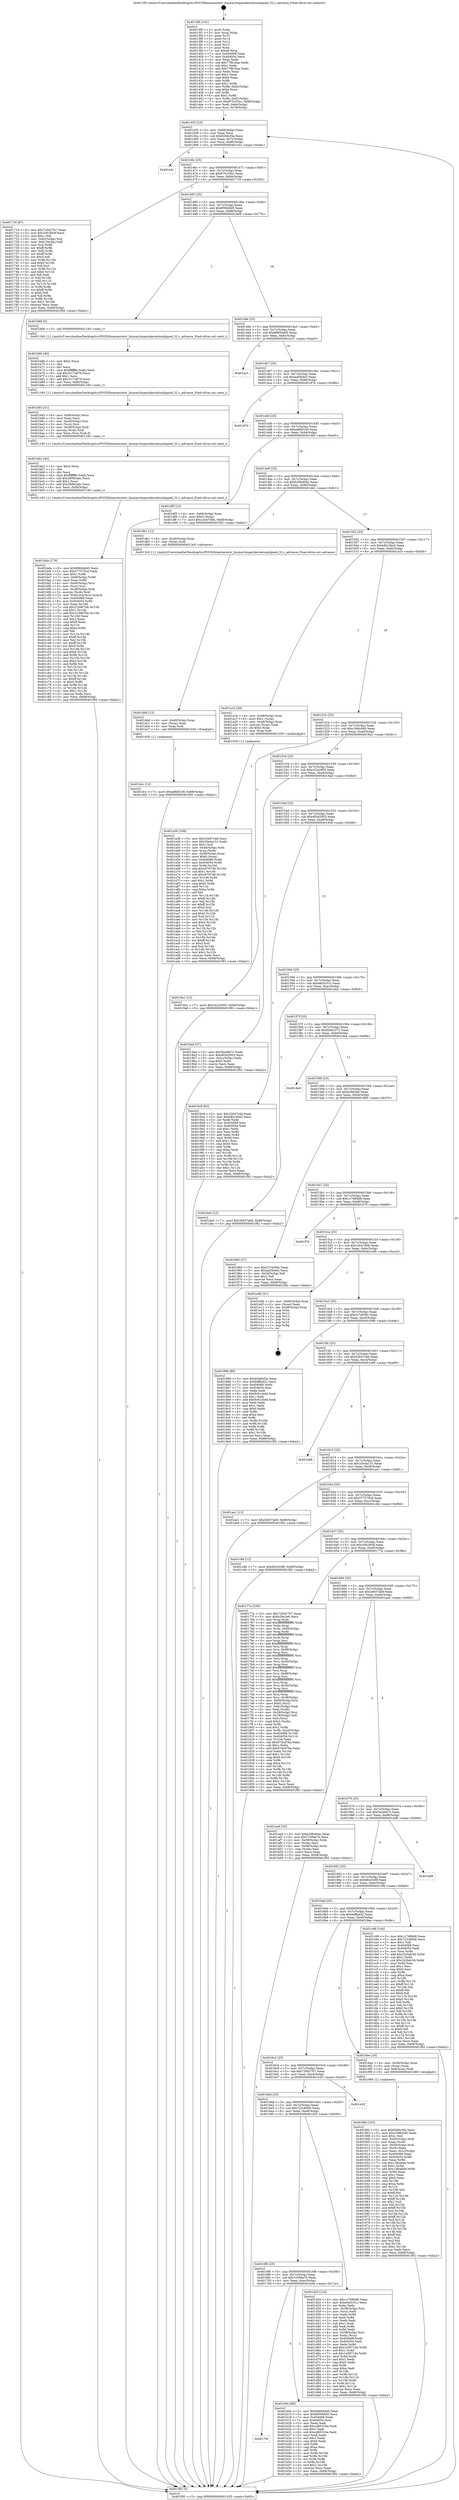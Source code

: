 digraph "0x4013f0" {
  label = "0x4013f0 (/mnt/c/Users/mathe/Desktop/tcc/POCII/binaries/extr_linuxarchsparckernelunaligned_32.c_advance_Final-ollvm.out::main(0))"
  labelloc = "t"
  node[shape=record]

  Entry [label="",width=0.3,height=0.3,shape=circle,fillcolor=black,style=filled]
  "0x401455" [label="{
     0x401455 [23]\l
     | [instrs]\l
     &nbsp;&nbsp;0x401455 \<+3\>: mov -0x68(%rbp),%eax\l
     &nbsp;&nbsp;0x401458 \<+2\>: mov %eax,%ecx\l
     &nbsp;&nbsp;0x40145a \<+6\>: sub $0x8266cf3e,%ecx\l
     &nbsp;&nbsp;0x401460 \<+3\>: mov %eax,-0x7c(%rbp)\l
     &nbsp;&nbsp;0x401463 \<+3\>: mov %ecx,-0x80(%rbp)\l
     &nbsp;&nbsp;0x401466 \<+6\>: je 0000000000401e5c \<main+0xa6c\>\l
  }"]
  "0x401e5c" [label="{
     0x401e5c\l
  }", style=dashed]
  "0x40146c" [label="{
     0x40146c [25]\l
     | [instrs]\l
     &nbsp;&nbsp;0x40146c \<+5\>: jmp 0000000000401471 \<main+0x81\>\l
     &nbsp;&nbsp;0x401471 \<+3\>: mov -0x7c(%rbp),%eax\l
     &nbsp;&nbsp;0x401474 \<+5\>: sub $0x875c35ec,%eax\l
     &nbsp;&nbsp;0x401479 \<+6\>: mov %eax,-0x84(%rbp)\l
     &nbsp;&nbsp;0x40147f \<+6\>: je 0000000000401719 \<main+0x329\>\l
  }"]
  Exit [label="",width=0.3,height=0.3,shape=circle,fillcolor=black,style=filled,peripheries=2]
  "0x401719" [label="{
     0x401719 [97]\l
     | [instrs]\l
     &nbsp;&nbsp;0x401719 \<+5\>: mov $0x720027b7,%eax\l
     &nbsp;&nbsp;0x40171e \<+5\>: mov $0x3c81804f,%ecx\l
     &nbsp;&nbsp;0x401723 \<+2\>: mov $0x1,%dl\l
     &nbsp;&nbsp;0x401725 \<+4\>: mov -0x62(%rbp),%sil\l
     &nbsp;&nbsp;0x401729 \<+4\>: mov -0x61(%rbp),%dil\l
     &nbsp;&nbsp;0x40172d \<+3\>: mov %sil,%r8b\l
     &nbsp;&nbsp;0x401730 \<+4\>: xor $0xff,%r8b\l
     &nbsp;&nbsp;0x401734 \<+3\>: mov %dil,%r9b\l
     &nbsp;&nbsp;0x401737 \<+4\>: xor $0xff,%r9b\l
     &nbsp;&nbsp;0x40173b \<+3\>: xor $0x0,%dl\l
     &nbsp;&nbsp;0x40173e \<+3\>: mov %r8b,%r10b\l
     &nbsp;&nbsp;0x401741 \<+4\>: and $0x0,%r10b\l
     &nbsp;&nbsp;0x401745 \<+3\>: and %dl,%sil\l
     &nbsp;&nbsp;0x401748 \<+3\>: mov %r9b,%r11b\l
     &nbsp;&nbsp;0x40174b \<+4\>: and $0x0,%r11b\l
     &nbsp;&nbsp;0x40174f \<+3\>: and %dl,%dil\l
     &nbsp;&nbsp;0x401752 \<+3\>: or %sil,%r10b\l
     &nbsp;&nbsp;0x401755 \<+3\>: or %dil,%r11b\l
     &nbsp;&nbsp;0x401758 \<+3\>: xor %r11b,%r10b\l
     &nbsp;&nbsp;0x40175b \<+3\>: or %r9b,%r8b\l
     &nbsp;&nbsp;0x40175e \<+4\>: xor $0xff,%r8b\l
     &nbsp;&nbsp;0x401762 \<+3\>: or $0x0,%dl\l
     &nbsp;&nbsp;0x401765 \<+3\>: and %dl,%r8b\l
     &nbsp;&nbsp;0x401768 \<+3\>: or %r8b,%r10b\l
     &nbsp;&nbsp;0x40176b \<+4\>: test $0x1,%r10b\l
     &nbsp;&nbsp;0x40176f \<+3\>: cmovne %ecx,%eax\l
     &nbsp;&nbsp;0x401772 \<+3\>: mov %eax,-0x68(%rbp)\l
     &nbsp;&nbsp;0x401775 \<+5\>: jmp 0000000000401f92 \<main+0xba2\>\l
  }"]
  "0x401485" [label="{
     0x401485 [25]\l
     | [instrs]\l
     &nbsp;&nbsp;0x401485 \<+5\>: jmp 000000000040148a \<main+0x9a\>\l
     &nbsp;&nbsp;0x40148a \<+3\>: mov -0x7c(%rbp),%eax\l
     &nbsp;&nbsp;0x40148d \<+5\>: sub $0x8f5846d5,%eax\l
     &nbsp;&nbsp;0x401492 \<+6\>: mov %eax,-0x88(%rbp)\l
     &nbsp;&nbsp;0x401498 \<+6\>: je 0000000000401b66 \<main+0x776\>\l
  }"]
  "0x401f92" [label="{
     0x401f92 [5]\l
     | [instrs]\l
     &nbsp;&nbsp;0x401f92 \<+5\>: jmp 0000000000401455 \<main+0x65\>\l
  }"]
  "0x4013f0" [label="{
     0x4013f0 [101]\l
     | [instrs]\l
     &nbsp;&nbsp;0x4013f0 \<+1\>: push %rbp\l
     &nbsp;&nbsp;0x4013f1 \<+3\>: mov %rsp,%rbp\l
     &nbsp;&nbsp;0x4013f4 \<+2\>: push %r15\l
     &nbsp;&nbsp;0x4013f6 \<+2\>: push %r14\l
     &nbsp;&nbsp;0x4013f8 \<+2\>: push %r13\l
     &nbsp;&nbsp;0x4013fa \<+2\>: push %r12\l
     &nbsp;&nbsp;0x4013fc \<+1\>: push %rbx\l
     &nbsp;&nbsp;0x4013fd \<+7\>: sub $0xe8,%rsp\l
     &nbsp;&nbsp;0x401404 \<+7\>: mov 0x404068,%eax\l
     &nbsp;&nbsp;0x40140b \<+7\>: mov 0x404054,%ecx\l
     &nbsp;&nbsp;0x401412 \<+2\>: mov %eax,%edx\l
     &nbsp;&nbsp;0x401414 \<+6\>: sub $0x77f81bea,%edx\l
     &nbsp;&nbsp;0x40141a \<+3\>: sub $0x1,%edx\l
     &nbsp;&nbsp;0x40141d \<+6\>: add $0x77f81bea,%edx\l
     &nbsp;&nbsp;0x401423 \<+3\>: imul %edx,%eax\l
     &nbsp;&nbsp;0x401426 \<+3\>: and $0x1,%eax\l
     &nbsp;&nbsp;0x401429 \<+3\>: cmp $0x0,%eax\l
     &nbsp;&nbsp;0x40142c \<+4\>: sete %r8b\l
     &nbsp;&nbsp;0x401430 \<+4\>: and $0x1,%r8b\l
     &nbsp;&nbsp;0x401434 \<+4\>: mov %r8b,-0x62(%rbp)\l
     &nbsp;&nbsp;0x401438 \<+3\>: cmp $0xa,%ecx\l
     &nbsp;&nbsp;0x40143b \<+4\>: setl %r8b\l
     &nbsp;&nbsp;0x40143f \<+4\>: and $0x1,%r8b\l
     &nbsp;&nbsp;0x401443 \<+4\>: mov %r8b,-0x61(%rbp)\l
     &nbsp;&nbsp;0x401447 \<+7\>: movl $0x875c35ec,-0x68(%rbp)\l
     &nbsp;&nbsp;0x40144e \<+3\>: mov %edi,-0x6c(%rbp)\l
     &nbsp;&nbsp;0x401451 \<+4\>: mov %rsi,-0x78(%rbp)\l
  }"]
  "0x401dcc" [label="{
     0x401dcc [12]\l
     | [instrs]\l
     &nbsp;&nbsp;0x401dcc \<+7\>: movl $0xad8df1d0,-0x68(%rbp)\l
     &nbsp;&nbsp;0x401dd3 \<+5\>: jmp 0000000000401f92 \<main+0xba2\>\l
  }"]
  "0x401b66" [label="{
     0x401b66 [5]\l
     | [instrs]\l
     &nbsp;&nbsp;0x401b66 \<+5\>: call 0000000000401160 \<next_i\>\l
     | [calls]\l
     &nbsp;&nbsp;0x401160 \{1\} (/mnt/c/Users/mathe/Desktop/tcc/POCII/binaries/extr_linuxarchsparckernelunaligned_32.c_advance_Final-ollvm.out::next_i)\l
  }"]
  "0x40149e" [label="{
     0x40149e [25]\l
     | [instrs]\l
     &nbsp;&nbsp;0x40149e \<+5\>: jmp 00000000004014a3 \<main+0xb3\>\l
     &nbsp;&nbsp;0x4014a3 \<+3\>: mov -0x7c(%rbp),%eax\l
     &nbsp;&nbsp;0x4014a6 \<+5\>: sub $0x99694dd5,%eax\l
     &nbsp;&nbsp;0x4014ab \<+6\>: mov %eax,-0x8c(%rbp)\l
     &nbsp;&nbsp;0x4014b1 \<+6\>: je 0000000000401ec3 \<main+0xad3\>\l
  }"]
  "0x401dbd" [label="{
     0x401dbd [15]\l
     | [instrs]\l
     &nbsp;&nbsp;0x401dbd \<+4\>: mov -0x40(%rbp),%rax\l
     &nbsp;&nbsp;0x401dc1 \<+3\>: mov (%rax),%rax\l
     &nbsp;&nbsp;0x401dc4 \<+3\>: mov %rax,%rdi\l
     &nbsp;&nbsp;0x401dc7 \<+5\>: call 0000000000401030 \<free@plt\>\l
     | [calls]\l
     &nbsp;&nbsp;0x401030 \{1\} (unknown)\l
  }"]
  "0x401ec3" [label="{
     0x401ec3\l
  }", style=dashed]
  "0x4014b7" [label="{
     0x4014b7 [25]\l
     | [instrs]\l
     &nbsp;&nbsp;0x4014b7 \<+5\>: jmp 00000000004014bc \<main+0xcc\>\l
     &nbsp;&nbsp;0x4014bc \<+3\>: mov -0x7c(%rbp),%eax\l
     &nbsp;&nbsp;0x4014bf \<+5\>: sub $0xaaf3b4e5,%eax\l
     &nbsp;&nbsp;0x4014c4 \<+6\>: mov %eax,-0x90(%rbp)\l
     &nbsp;&nbsp;0x4014ca \<+6\>: je 000000000040187b \<main+0x48b\>\l
  }"]
  "0x401bda" [label="{
     0x401bda [179]\l
     | [instrs]\l
     &nbsp;&nbsp;0x401bda \<+5\>: mov $0x99694dd5,%ecx\l
     &nbsp;&nbsp;0x401bdf \<+5\>: mov $0x377570cd,%edx\l
     &nbsp;&nbsp;0x401be4 \<+3\>: mov $0x1,%r8b\l
     &nbsp;&nbsp;0x401be7 \<+7\>: mov -0xf4(%rbp),%r9d\l
     &nbsp;&nbsp;0x401bee \<+4\>: imul %eax,%r9d\l
     &nbsp;&nbsp;0x401bf2 \<+4\>: mov -0x40(%rbp),%rsi\l
     &nbsp;&nbsp;0x401bf6 \<+3\>: mov (%rsi),%rsi\l
     &nbsp;&nbsp;0x401bf9 \<+4\>: mov -0x38(%rbp),%rdi\l
     &nbsp;&nbsp;0x401bfd \<+3\>: movslq (%rdi),%rdi\l
     &nbsp;&nbsp;0x401c00 \<+5\>: mov %r9d,0x4(%rsi,%rdi,8)\l
     &nbsp;&nbsp;0x401c05 \<+7\>: mov 0x404068,%eax\l
     &nbsp;&nbsp;0x401c0c \<+8\>: mov 0x404054,%r9d\l
     &nbsp;&nbsp;0x401c14 \<+3\>: mov %eax,%r10d\l
     &nbsp;&nbsp;0x401c17 \<+7\>: sub $0x210667bb,%r10d\l
     &nbsp;&nbsp;0x401c1e \<+4\>: sub $0x1,%r10d\l
     &nbsp;&nbsp;0x401c22 \<+7\>: add $0x210667bb,%r10d\l
     &nbsp;&nbsp;0x401c29 \<+4\>: imul %r10d,%eax\l
     &nbsp;&nbsp;0x401c2d \<+3\>: and $0x1,%eax\l
     &nbsp;&nbsp;0x401c30 \<+3\>: cmp $0x0,%eax\l
     &nbsp;&nbsp;0x401c33 \<+4\>: sete %r11b\l
     &nbsp;&nbsp;0x401c37 \<+4\>: cmp $0xa,%r9d\l
     &nbsp;&nbsp;0x401c3b \<+3\>: setl %bl\l
     &nbsp;&nbsp;0x401c3e \<+3\>: mov %r11b,%r14b\l
     &nbsp;&nbsp;0x401c41 \<+4\>: xor $0xff,%r14b\l
     &nbsp;&nbsp;0x401c45 \<+3\>: mov %bl,%r15b\l
     &nbsp;&nbsp;0x401c48 \<+4\>: xor $0xff,%r15b\l
     &nbsp;&nbsp;0x401c4c \<+4\>: xor $0x0,%r8b\l
     &nbsp;&nbsp;0x401c50 \<+3\>: mov %r14b,%r12b\l
     &nbsp;&nbsp;0x401c53 \<+4\>: and $0x0,%r12b\l
     &nbsp;&nbsp;0x401c57 \<+3\>: and %r8b,%r11b\l
     &nbsp;&nbsp;0x401c5a \<+3\>: mov %r15b,%r13b\l
     &nbsp;&nbsp;0x401c5d \<+4\>: and $0x0,%r13b\l
     &nbsp;&nbsp;0x401c61 \<+3\>: and %r8b,%bl\l
     &nbsp;&nbsp;0x401c64 \<+3\>: or %r11b,%r12b\l
     &nbsp;&nbsp;0x401c67 \<+3\>: or %bl,%r13b\l
     &nbsp;&nbsp;0x401c6a \<+3\>: xor %r13b,%r12b\l
     &nbsp;&nbsp;0x401c6d \<+3\>: or %r15b,%r14b\l
     &nbsp;&nbsp;0x401c70 \<+4\>: xor $0xff,%r14b\l
     &nbsp;&nbsp;0x401c74 \<+4\>: or $0x0,%r8b\l
     &nbsp;&nbsp;0x401c78 \<+3\>: and %r8b,%r14b\l
     &nbsp;&nbsp;0x401c7b \<+3\>: or %r14b,%r12b\l
     &nbsp;&nbsp;0x401c7e \<+4\>: test $0x1,%r12b\l
     &nbsp;&nbsp;0x401c82 \<+3\>: cmovne %edx,%ecx\l
     &nbsp;&nbsp;0x401c85 \<+3\>: mov %ecx,-0x68(%rbp)\l
     &nbsp;&nbsp;0x401c88 \<+5\>: jmp 0000000000401f92 \<main+0xba2\>\l
  }"]
  "0x40187b" [label="{
     0x40187b\l
  }", style=dashed]
  "0x4014d0" [label="{
     0x4014d0 [25]\l
     | [instrs]\l
     &nbsp;&nbsp;0x4014d0 \<+5\>: jmp 00000000004014d5 \<main+0xe5\>\l
     &nbsp;&nbsp;0x4014d5 \<+3\>: mov -0x7c(%rbp),%eax\l
     &nbsp;&nbsp;0x4014d8 \<+5\>: sub $0xad8df1d0,%eax\l
     &nbsp;&nbsp;0x4014dd \<+6\>: mov %eax,-0x94(%rbp)\l
     &nbsp;&nbsp;0x4014e3 \<+6\>: je 0000000000401df5 \<main+0xa05\>\l
  }"]
  "0x401bb2" [label="{
     0x401bb2 [40]\l
     | [instrs]\l
     &nbsp;&nbsp;0x401bb2 \<+5\>: mov $0x2,%ecx\l
     &nbsp;&nbsp;0x401bb7 \<+1\>: cltd\l
     &nbsp;&nbsp;0x401bb8 \<+2\>: idiv %ecx\l
     &nbsp;&nbsp;0x401bba \<+6\>: imul $0xfffffffe,%edx,%ecx\l
     &nbsp;&nbsp;0x401bc0 \<+6\>: sub $0x28992abc,%ecx\l
     &nbsp;&nbsp;0x401bc6 \<+3\>: add $0x1,%ecx\l
     &nbsp;&nbsp;0x401bc9 \<+6\>: add $0x28992abc,%ecx\l
     &nbsp;&nbsp;0x401bcf \<+6\>: mov %ecx,-0xf4(%rbp)\l
     &nbsp;&nbsp;0x401bd5 \<+5\>: call 0000000000401160 \<next_i\>\l
     | [calls]\l
     &nbsp;&nbsp;0x401160 \{1\} (/mnt/c/Users/mathe/Desktop/tcc/POCII/binaries/extr_linuxarchsparckernelunaligned_32.c_advance_Final-ollvm.out::next_i)\l
  }"]
  "0x401df5" [label="{
     0x401df5 [22]\l
     | [instrs]\l
     &nbsp;&nbsp;0x401df5 \<+4\>: mov -0x60(%rbp),%rax\l
     &nbsp;&nbsp;0x401df9 \<+6\>: movl $0x0,(%rax)\l
     &nbsp;&nbsp;0x401dff \<+7\>: movl $0x1dcb7d0b,-0x68(%rbp)\l
     &nbsp;&nbsp;0x401e06 \<+5\>: jmp 0000000000401f92 \<main+0xba2\>\l
  }"]
  "0x4014e9" [label="{
     0x4014e9 [25]\l
     | [instrs]\l
     &nbsp;&nbsp;0x4014e9 \<+5\>: jmp 00000000004014ee \<main+0xfe\>\l
     &nbsp;&nbsp;0x4014ee \<+3\>: mov -0x7c(%rbp),%eax\l
     &nbsp;&nbsp;0x4014f1 \<+5\>: sub $0xb29b464e,%eax\l
     &nbsp;&nbsp;0x4014f6 \<+6\>: mov %eax,-0x98(%rbp)\l
     &nbsp;&nbsp;0x4014fc \<+6\>: je 0000000000401db1 \<main+0x9c1\>\l
  }"]
  "0x401b93" [label="{
     0x401b93 [31]\l
     | [instrs]\l
     &nbsp;&nbsp;0x401b93 \<+6\>: mov -0xf0(%rbp),%ecx\l
     &nbsp;&nbsp;0x401b99 \<+3\>: imul %eax,%ecx\l
     &nbsp;&nbsp;0x401b9c \<+4\>: mov -0x40(%rbp),%rsi\l
     &nbsp;&nbsp;0x401ba0 \<+3\>: mov (%rsi),%rsi\l
     &nbsp;&nbsp;0x401ba3 \<+4\>: mov -0x38(%rbp),%rdi\l
     &nbsp;&nbsp;0x401ba7 \<+3\>: movslq (%rdi),%rdi\l
     &nbsp;&nbsp;0x401baa \<+3\>: mov %ecx,(%rsi,%rdi,8)\l
     &nbsp;&nbsp;0x401bad \<+5\>: call 0000000000401160 \<next_i\>\l
     | [calls]\l
     &nbsp;&nbsp;0x401160 \{1\} (/mnt/c/Users/mathe/Desktop/tcc/POCII/binaries/extr_linuxarchsparckernelunaligned_32.c_advance_Final-ollvm.out::next_i)\l
  }"]
  "0x401db1" [label="{
     0x401db1 [12]\l
     | [instrs]\l
     &nbsp;&nbsp;0x401db1 \<+4\>: mov -0x40(%rbp),%rax\l
     &nbsp;&nbsp;0x401db5 \<+3\>: mov (%rax),%rdi\l
     &nbsp;&nbsp;0x401db8 \<+5\>: call 00000000004013c0 \<advance\>\l
     | [calls]\l
     &nbsp;&nbsp;0x4013c0 \{1\} (/mnt/c/Users/mathe/Desktop/tcc/POCII/binaries/extr_linuxarchsparckernelunaligned_32.c_advance_Final-ollvm.out::advance)\l
  }"]
  "0x401502" [label="{
     0x401502 [25]\l
     | [instrs]\l
     &nbsp;&nbsp;0x401502 \<+5\>: jmp 0000000000401507 \<main+0x117\>\l
     &nbsp;&nbsp;0x401507 \<+3\>: mov -0x7c(%rbp),%eax\l
     &nbsp;&nbsp;0x40150a \<+5\>: sub $0xb82c3ba5,%eax\l
     &nbsp;&nbsp;0x40150f \<+6\>: mov %eax,-0x9c(%rbp)\l
     &nbsp;&nbsp;0x401515 \<+6\>: je 0000000000401a1b \<main+0x62b\>\l
  }"]
  "0x401b6b" [label="{
     0x401b6b [40]\l
     | [instrs]\l
     &nbsp;&nbsp;0x401b6b \<+5\>: mov $0x2,%ecx\l
     &nbsp;&nbsp;0x401b70 \<+1\>: cltd\l
     &nbsp;&nbsp;0x401b71 \<+2\>: idiv %ecx\l
     &nbsp;&nbsp;0x401b73 \<+6\>: imul $0xfffffffe,%edx,%ecx\l
     &nbsp;&nbsp;0x401b79 \<+6\>: sub $0x3c17e676,%ecx\l
     &nbsp;&nbsp;0x401b7f \<+3\>: add $0x1,%ecx\l
     &nbsp;&nbsp;0x401b82 \<+6\>: add $0x3c17e676,%ecx\l
     &nbsp;&nbsp;0x401b88 \<+6\>: mov %ecx,-0xf0(%rbp)\l
     &nbsp;&nbsp;0x401b8e \<+5\>: call 0000000000401160 \<next_i\>\l
     | [calls]\l
     &nbsp;&nbsp;0x401160 \{1\} (/mnt/c/Users/mathe/Desktop/tcc/POCII/binaries/extr_linuxarchsparckernelunaligned_32.c_advance_Final-ollvm.out::next_i)\l
  }"]
  "0x401a1b" [label="{
     0x401a1b [29]\l
     | [instrs]\l
     &nbsp;&nbsp;0x401a1b \<+4\>: mov -0x48(%rbp),%rax\l
     &nbsp;&nbsp;0x401a1f \<+6\>: movl $0x1,(%rax)\l
     &nbsp;&nbsp;0x401a25 \<+4\>: mov -0x48(%rbp),%rax\l
     &nbsp;&nbsp;0x401a29 \<+3\>: movslq (%rax),%rax\l
     &nbsp;&nbsp;0x401a2c \<+4\>: shl $0x3,%rax\l
     &nbsp;&nbsp;0x401a30 \<+3\>: mov %rax,%rdi\l
     &nbsp;&nbsp;0x401a33 \<+5\>: call 0000000000401050 \<malloc@plt\>\l
     | [calls]\l
     &nbsp;&nbsp;0x401050 \{1\} (unknown)\l
  }"]
  "0x40151b" [label="{
     0x40151b [25]\l
     | [instrs]\l
     &nbsp;&nbsp;0x40151b \<+5\>: jmp 0000000000401520 \<main+0x130\>\l
     &nbsp;&nbsp;0x401520 \<+3\>: mov -0x7c(%rbp),%eax\l
     &nbsp;&nbsp;0x401523 \<+5\>: sub $0xc368c0d0,%eax\l
     &nbsp;&nbsp;0x401528 \<+6\>: mov %eax,-0xa0(%rbp)\l
     &nbsp;&nbsp;0x40152e \<+6\>: je 00000000004019a1 \<main+0x5b1\>\l
  }"]
  "0x40170f" [label="{
     0x40170f\l
  }", style=dashed]
  "0x4019a1" [label="{
     0x4019a1 [12]\l
     | [instrs]\l
     &nbsp;&nbsp;0x4019a1 \<+7\>: movl $0xc5242955,-0x68(%rbp)\l
     &nbsp;&nbsp;0x4019a8 \<+5\>: jmp 0000000000401f92 \<main+0xba2\>\l
  }"]
  "0x401534" [label="{
     0x401534 [25]\l
     | [instrs]\l
     &nbsp;&nbsp;0x401534 \<+5\>: jmp 0000000000401539 \<main+0x149\>\l
     &nbsp;&nbsp;0x401539 \<+3\>: mov -0x7c(%rbp),%eax\l
     &nbsp;&nbsp;0x40153c \<+5\>: sub $0xc5242955,%eax\l
     &nbsp;&nbsp;0x401541 \<+6\>: mov %eax,-0xa4(%rbp)\l
     &nbsp;&nbsp;0x401547 \<+6\>: je 00000000004019ad \<main+0x5bd\>\l
  }"]
  "0x401b0e" [label="{
     0x401b0e [88]\l
     | [instrs]\l
     &nbsp;&nbsp;0x401b0e \<+5\>: mov $0x99694dd5,%eax\l
     &nbsp;&nbsp;0x401b13 \<+5\>: mov $0x8f5846d5,%ecx\l
     &nbsp;&nbsp;0x401b18 \<+7\>: mov 0x404068,%edx\l
     &nbsp;&nbsp;0x401b1f \<+7\>: mov 0x404054,%esi\l
     &nbsp;&nbsp;0x401b26 \<+2\>: mov %edx,%edi\l
     &nbsp;&nbsp;0x401b28 \<+6\>: add $0xcd85316a,%edi\l
     &nbsp;&nbsp;0x401b2e \<+3\>: sub $0x1,%edi\l
     &nbsp;&nbsp;0x401b31 \<+6\>: sub $0xcd85316a,%edi\l
     &nbsp;&nbsp;0x401b37 \<+3\>: imul %edi,%edx\l
     &nbsp;&nbsp;0x401b3a \<+3\>: and $0x1,%edx\l
     &nbsp;&nbsp;0x401b3d \<+3\>: cmp $0x0,%edx\l
     &nbsp;&nbsp;0x401b40 \<+4\>: sete %r8b\l
     &nbsp;&nbsp;0x401b44 \<+3\>: cmp $0xa,%esi\l
     &nbsp;&nbsp;0x401b47 \<+4\>: setl %r9b\l
     &nbsp;&nbsp;0x401b4b \<+3\>: mov %r8b,%r10b\l
     &nbsp;&nbsp;0x401b4e \<+3\>: and %r9b,%r10b\l
     &nbsp;&nbsp;0x401b51 \<+3\>: xor %r9b,%r8b\l
     &nbsp;&nbsp;0x401b54 \<+3\>: or %r8b,%r10b\l
     &nbsp;&nbsp;0x401b57 \<+4\>: test $0x1,%r10b\l
     &nbsp;&nbsp;0x401b5b \<+3\>: cmovne %ecx,%eax\l
     &nbsp;&nbsp;0x401b5e \<+3\>: mov %eax,-0x68(%rbp)\l
     &nbsp;&nbsp;0x401b61 \<+5\>: jmp 0000000000401f92 \<main+0xba2\>\l
  }"]
  "0x4019ad" [label="{
     0x4019ad [27]\l
     | [instrs]\l
     &nbsp;&nbsp;0x4019ad \<+5\>: mov $0x5bcb8e7c,%eax\l
     &nbsp;&nbsp;0x4019b2 \<+5\>: mov $0xd05d2953,%ecx\l
     &nbsp;&nbsp;0x4019b7 \<+3\>: mov -0x2c(%rbp),%edx\l
     &nbsp;&nbsp;0x4019ba \<+3\>: cmp $0x0,%edx\l
     &nbsp;&nbsp;0x4019bd \<+3\>: cmove %ecx,%eax\l
     &nbsp;&nbsp;0x4019c0 \<+3\>: mov %eax,-0x68(%rbp)\l
     &nbsp;&nbsp;0x4019c3 \<+5\>: jmp 0000000000401f92 \<main+0xba2\>\l
  }"]
  "0x40154d" [label="{
     0x40154d [25]\l
     | [instrs]\l
     &nbsp;&nbsp;0x40154d \<+5\>: jmp 0000000000401552 \<main+0x162\>\l
     &nbsp;&nbsp;0x401552 \<+3\>: mov -0x7c(%rbp),%eax\l
     &nbsp;&nbsp;0x401555 \<+5\>: sub $0xd05d2953,%eax\l
     &nbsp;&nbsp;0x40155a \<+6\>: mov %eax,-0xa8(%rbp)\l
     &nbsp;&nbsp;0x401560 \<+6\>: je 00000000004019c8 \<main+0x5d8\>\l
  }"]
  "0x4016f6" [label="{
     0x4016f6 [25]\l
     | [instrs]\l
     &nbsp;&nbsp;0x4016f6 \<+5\>: jmp 00000000004016fb \<main+0x30b\>\l
     &nbsp;&nbsp;0x4016fb \<+3\>: mov -0x7c(%rbp),%eax\l
     &nbsp;&nbsp;0x4016fe \<+5\>: sub $0x7c594e70,%eax\l
     &nbsp;&nbsp;0x401703 \<+6\>: mov %eax,-0xec(%rbp)\l
     &nbsp;&nbsp;0x401709 \<+6\>: je 0000000000401b0e \<main+0x71e\>\l
  }"]
  "0x4019c8" [label="{
     0x4019c8 [83]\l
     | [instrs]\l
     &nbsp;&nbsp;0x4019c8 \<+5\>: mov $0x32647cdd,%eax\l
     &nbsp;&nbsp;0x4019cd \<+5\>: mov $0xb82c3ba5,%ecx\l
     &nbsp;&nbsp;0x4019d2 \<+2\>: xor %edx,%edx\l
     &nbsp;&nbsp;0x4019d4 \<+7\>: mov 0x404068,%esi\l
     &nbsp;&nbsp;0x4019db \<+7\>: mov 0x404054,%edi\l
     &nbsp;&nbsp;0x4019e2 \<+3\>: sub $0x1,%edx\l
     &nbsp;&nbsp;0x4019e5 \<+3\>: mov %esi,%r8d\l
     &nbsp;&nbsp;0x4019e8 \<+3\>: add %edx,%r8d\l
     &nbsp;&nbsp;0x4019eb \<+4\>: imul %r8d,%esi\l
     &nbsp;&nbsp;0x4019ef \<+3\>: and $0x1,%esi\l
     &nbsp;&nbsp;0x4019f2 \<+3\>: cmp $0x0,%esi\l
     &nbsp;&nbsp;0x4019f5 \<+4\>: sete %r9b\l
     &nbsp;&nbsp;0x4019f9 \<+3\>: cmp $0xa,%edi\l
     &nbsp;&nbsp;0x4019fc \<+4\>: setl %r10b\l
     &nbsp;&nbsp;0x401a00 \<+3\>: mov %r9b,%r11b\l
     &nbsp;&nbsp;0x401a03 \<+3\>: and %r10b,%r11b\l
     &nbsp;&nbsp;0x401a06 \<+3\>: xor %r10b,%r9b\l
     &nbsp;&nbsp;0x401a09 \<+3\>: or %r9b,%r11b\l
     &nbsp;&nbsp;0x401a0c \<+4\>: test $0x1,%r11b\l
     &nbsp;&nbsp;0x401a10 \<+3\>: cmovne %ecx,%eax\l
     &nbsp;&nbsp;0x401a13 \<+3\>: mov %eax,-0x68(%rbp)\l
     &nbsp;&nbsp;0x401a16 \<+5\>: jmp 0000000000401f92 \<main+0xba2\>\l
  }"]
  "0x401566" [label="{
     0x401566 [25]\l
     | [instrs]\l
     &nbsp;&nbsp;0x401566 \<+5\>: jmp 000000000040156b \<main+0x17b\>\l
     &nbsp;&nbsp;0x40156b \<+3\>: mov -0x7c(%rbp),%eax\l
     &nbsp;&nbsp;0x40156e \<+5\>: sub $0xe6d3c51c,%eax\l
     &nbsp;&nbsp;0x401573 \<+6\>: mov %eax,-0xac(%rbp)\l
     &nbsp;&nbsp;0x401579 \<+6\>: je 0000000000401da5 \<main+0x9b5\>\l
  }"]
  "0x401d29" [label="{
     0x401d29 [124]\l
     | [instrs]\l
     &nbsp;&nbsp;0x401d29 \<+5\>: mov $0x1c7689d8,%eax\l
     &nbsp;&nbsp;0x401d2e \<+5\>: mov $0xe6d3c51c,%ecx\l
     &nbsp;&nbsp;0x401d33 \<+2\>: xor %edx,%edx\l
     &nbsp;&nbsp;0x401d35 \<+4\>: mov -0x38(%rbp),%rsi\l
     &nbsp;&nbsp;0x401d39 \<+2\>: mov (%rsi),%edi\l
     &nbsp;&nbsp;0x401d3b \<+3\>: mov %edx,%r8d\l
     &nbsp;&nbsp;0x401d3e \<+3\>: sub %edi,%r8d\l
     &nbsp;&nbsp;0x401d41 \<+2\>: mov %edx,%edi\l
     &nbsp;&nbsp;0x401d43 \<+3\>: sub $0x1,%edi\l
     &nbsp;&nbsp;0x401d46 \<+3\>: add %edi,%r8d\l
     &nbsp;&nbsp;0x401d49 \<+3\>: sub %r8d,%edx\l
     &nbsp;&nbsp;0x401d4c \<+4\>: mov -0x38(%rbp),%rsi\l
     &nbsp;&nbsp;0x401d50 \<+2\>: mov %edx,(%rsi)\l
     &nbsp;&nbsp;0x401d52 \<+7\>: mov 0x404068,%edx\l
     &nbsp;&nbsp;0x401d59 \<+7\>: mov 0x404054,%edi\l
     &nbsp;&nbsp;0x401d60 \<+3\>: mov %edx,%r8d\l
     &nbsp;&nbsp;0x401d63 \<+7\>: add $0x1e5871de,%r8d\l
     &nbsp;&nbsp;0x401d6a \<+4\>: sub $0x1,%r8d\l
     &nbsp;&nbsp;0x401d6e \<+7\>: sub $0x1e5871de,%r8d\l
     &nbsp;&nbsp;0x401d75 \<+4\>: imul %r8d,%edx\l
     &nbsp;&nbsp;0x401d79 \<+3\>: and $0x1,%edx\l
     &nbsp;&nbsp;0x401d7c \<+3\>: cmp $0x0,%edx\l
     &nbsp;&nbsp;0x401d7f \<+4\>: sete %r9b\l
     &nbsp;&nbsp;0x401d83 \<+3\>: cmp $0xa,%edi\l
     &nbsp;&nbsp;0x401d86 \<+4\>: setl %r10b\l
     &nbsp;&nbsp;0x401d8a \<+3\>: mov %r9b,%r11b\l
     &nbsp;&nbsp;0x401d8d \<+3\>: and %r10b,%r11b\l
     &nbsp;&nbsp;0x401d90 \<+3\>: xor %r10b,%r9b\l
     &nbsp;&nbsp;0x401d93 \<+3\>: or %r9b,%r11b\l
     &nbsp;&nbsp;0x401d96 \<+4\>: test $0x1,%r11b\l
     &nbsp;&nbsp;0x401d9a \<+3\>: cmovne %ecx,%eax\l
     &nbsp;&nbsp;0x401d9d \<+3\>: mov %eax,-0x68(%rbp)\l
     &nbsp;&nbsp;0x401da0 \<+5\>: jmp 0000000000401f92 \<main+0xba2\>\l
  }"]
  "0x401da5" [label="{
     0x401da5 [12]\l
     | [instrs]\l
     &nbsp;&nbsp;0x401da5 \<+7\>: movl $0x3e937ab9,-0x68(%rbp)\l
     &nbsp;&nbsp;0x401dac \<+5\>: jmp 0000000000401f92 \<main+0xba2\>\l
  }"]
  "0x40157f" [label="{
     0x40157f [25]\l
     | [instrs]\l
     &nbsp;&nbsp;0x40157f \<+5\>: jmp 0000000000401584 \<main+0x194\>\l
     &nbsp;&nbsp;0x401584 \<+3\>: mov -0x7c(%rbp),%eax\l
     &nbsp;&nbsp;0x401587 \<+5\>: sub $0xf2bb2372,%eax\l
     &nbsp;&nbsp;0x40158c \<+6\>: mov %eax,-0xb0(%rbp)\l
     &nbsp;&nbsp;0x401592 \<+6\>: je 0000000000401de4 \<main+0x9f4\>\l
  }"]
  "0x4016dd" [label="{
     0x4016dd [25]\l
     | [instrs]\l
     &nbsp;&nbsp;0x4016dd \<+5\>: jmp 00000000004016e2 \<main+0x2f2\>\l
     &nbsp;&nbsp;0x4016e2 \<+3\>: mov -0x7c(%rbp),%eax\l
     &nbsp;&nbsp;0x4016e5 \<+5\>: sub $0x722c800b,%eax\l
     &nbsp;&nbsp;0x4016ea \<+6\>: mov %eax,-0xe8(%rbp)\l
     &nbsp;&nbsp;0x4016f0 \<+6\>: je 0000000000401d29 \<main+0x939\>\l
  }"]
  "0x401de4" [label="{
     0x401de4\l
  }", style=dashed]
  "0x401598" [label="{
     0x401598 [25]\l
     | [instrs]\l
     &nbsp;&nbsp;0x401598 \<+5\>: jmp 000000000040159d \<main+0x1ad\>\l
     &nbsp;&nbsp;0x40159d \<+3\>: mov -0x7c(%rbp),%eax\l
     &nbsp;&nbsp;0x4015a0 \<+5\>: sub $0xb28e2e6,%eax\l
     &nbsp;&nbsp;0x4015a5 \<+6\>: mov %eax,-0xb4(%rbp)\l
     &nbsp;&nbsp;0x4015ab \<+6\>: je 0000000000401860 \<main+0x470\>\l
  }"]
  "0x401e20" [label="{
     0x401e20\l
  }", style=dashed]
  "0x401860" [label="{
     0x401860 [27]\l
     | [instrs]\l
     &nbsp;&nbsp;0x401860 \<+5\>: mov $0x2c7e058c,%eax\l
     &nbsp;&nbsp;0x401865 \<+5\>: mov $0xaaf3b4e5,%ecx\l
     &nbsp;&nbsp;0x40186a \<+3\>: mov -0x2d(%rbp),%dl\l
     &nbsp;&nbsp;0x40186d \<+3\>: test $0x1,%dl\l
     &nbsp;&nbsp;0x401870 \<+3\>: cmovne %ecx,%eax\l
     &nbsp;&nbsp;0x401873 \<+3\>: mov %eax,-0x68(%rbp)\l
     &nbsp;&nbsp;0x401876 \<+5\>: jmp 0000000000401f92 \<main+0xba2\>\l
  }"]
  "0x4015b1" [label="{
     0x4015b1 [25]\l
     | [instrs]\l
     &nbsp;&nbsp;0x4015b1 \<+5\>: jmp 00000000004015b6 \<main+0x1c6\>\l
     &nbsp;&nbsp;0x4015b6 \<+3\>: mov -0x7c(%rbp),%eax\l
     &nbsp;&nbsp;0x4015b9 \<+5\>: sub $0x1c7689d8,%eax\l
     &nbsp;&nbsp;0x4015be \<+6\>: mov %eax,-0xb8(%rbp)\l
     &nbsp;&nbsp;0x4015c4 \<+6\>: je 0000000000401f70 \<main+0xb80\>\l
  }"]
  "0x401a38" [label="{
     0x401a38 [169]\l
     | [instrs]\l
     &nbsp;&nbsp;0x401a38 \<+5\>: mov $0x32647cdd,%ecx\l
     &nbsp;&nbsp;0x401a3d \<+5\>: mov $0x33e4a131,%edx\l
     &nbsp;&nbsp;0x401a42 \<+3\>: mov $0x1,%sil\l
     &nbsp;&nbsp;0x401a45 \<+4\>: mov -0x40(%rbp),%rdi\l
     &nbsp;&nbsp;0x401a49 \<+3\>: mov %rax,(%rdi)\l
     &nbsp;&nbsp;0x401a4c \<+4\>: mov -0x38(%rbp),%rax\l
     &nbsp;&nbsp;0x401a50 \<+6\>: movl $0x0,(%rax)\l
     &nbsp;&nbsp;0x401a56 \<+8\>: mov 0x404068,%r8d\l
     &nbsp;&nbsp;0x401a5e \<+8\>: mov 0x404054,%r9d\l
     &nbsp;&nbsp;0x401a66 \<+3\>: mov %r8d,%r10d\l
     &nbsp;&nbsp;0x401a69 \<+7\>: add $0xc679746,%r10d\l
     &nbsp;&nbsp;0x401a70 \<+4\>: sub $0x1,%r10d\l
     &nbsp;&nbsp;0x401a74 \<+7\>: sub $0xc679746,%r10d\l
     &nbsp;&nbsp;0x401a7b \<+4\>: imul %r10d,%r8d\l
     &nbsp;&nbsp;0x401a7f \<+4\>: and $0x1,%r8d\l
     &nbsp;&nbsp;0x401a83 \<+4\>: cmp $0x0,%r8d\l
     &nbsp;&nbsp;0x401a87 \<+4\>: sete %r11b\l
     &nbsp;&nbsp;0x401a8b \<+4\>: cmp $0xa,%r9d\l
     &nbsp;&nbsp;0x401a8f \<+3\>: setl %bl\l
     &nbsp;&nbsp;0x401a92 \<+3\>: mov %r11b,%r14b\l
     &nbsp;&nbsp;0x401a95 \<+4\>: xor $0xff,%r14b\l
     &nbsp;&nbsp;0x401a99 \<+3\>: mov %bl,%r15b\l
     &nbsp;&nbsp;0x401a9c \<+4\>: xor $0xff,%r15b\l
     &nbsp;&nbsp;0x401aa0 \<+4\>: xor $0x0,%sil\l
     &nbsp;&nbsp;0x401aa4 \<+3\>: mov %r14b,%r12b\l
     &nbsp;&nbsp;0x401aa7 \<+4\>: and $0x0,%r12b\l
     &nbsp;&nbsp;0x401aab \<+3\>: and %sil,%r11b\l
     &nbsp;&nbsp;0x401aae \<+3\>: mov %r15b,%r13b\l
     &nbsp;&nbsp;0x401ab1 \<+4\>: and $0x0,%r13b\l
     &nbsp;&nbsp;0x401ab5 \<+3\>: and %sil,%bl\l
     &nbsp;&nbsp;0x401ab8 \<+3\>: or %r11b,%r12b\l
     &nbsp;&nbsp;0x401abb \<+3\>: or %bl,%r13b\l
     &nbsp;&nbsp;0x401abe \<+3\>: xor %r13b,%r12b\l
     &nbsp;&nbsp;0x401ac1 \<+3\>: or %r15b,%r14b\l
     &nbsp;&nbsp;0x401ac4 \<+4\>: xor $0xff,%r14b\l
     &nbsp;&nbsp;0x401ac8 \<+4\>: or $0x0,%sil\l
     &nbsp;&nbsp;0x401acc \<+3\>: and %sil,%r14b\l
     &nbsp;&nbsp;0x401acf \<+3\>: or %r14b,%r12b\l
     &nbsp;&nbsp;0x401ad2 \<+4\>: test $0x1,%r12b\l
     &nbsp;&nbsp;0x401ad6 \<+3\>: cmovne %edx,%ecx\l
     &nbsp;&nbsp;0x401ad9 \<+3\>: mov %ecx,-0x68(%rbp)\l
     &nbsp;&nbsp;0x401adc \<+5\>: jmp 0000000000401f92 \<main+0xba2\>\l
  }"]
  "0x401f70" [label="{
     0x401f70\l
  }", style=dashed]
  "0x4015ca" [label="{
     0x4015ca [25]\l
     | [instrs]\l
     &nbsp;&nbsp;0x4015ca \<+5\>: jmp 00000000004015cf \<main+0x1df\>\l
     &nbsp;&nbsp;0x4015cf \<+3\>: mov -0x7c(%rbp),%eax\l
     &nbsp;&nbsp;0x4015d2 \<+5\>: sub $0x1dcb7d0b,%eax\l
     &nbsp;&nbsp;0x4015d7 \<+6\>: mov %eax,-0xbc(%rbp)\l
     &nbsp;&nbsp;0x4015dd \<+6\>: je 0000000000401e0b \<main+0xa1b\>\l
  }"]
  "0x4018fe" [label="{
     0x4018fe [163]\l
     | [instrs]\l
     &nbsp;&nbsp;0x4018fe \<+5\>: mov $0x8266cf3e,%ecx\l
     &nbsp;&nbsp;0x401903 \<+5\>: mov $0xc368c0d0,%edx\l
     &nbsp;&nbsp;0x401908 \<+3\>: mov $0x1,%sil\l
     &nbsp;&nbsp;0x40190b \<+4\>: mov -0x50(%rbp),%rdi\l
     &nbsp;&nbsp;0x40190f \<+2\>: mov %eax,(%rdi)\l
     &nbsp;&nbsp;0x401911 \<+4\>: mov -0x50(%rbp),%rdi\l
     &nbsp;&nbsp;0x401915 \<+2\>: mov (%rdi),%eax\l
     &nbsp;&nbsp;0x401917 \<+3\>: mov %eax,-0x2c(%rbp)\l
     &nbsp;&nbsp;0x40191a \<+7\>: mov 0x404068,%eax\l
     &nbsp;&nbsp;0x401921 \<+8\>: mov 0x404054,%r8d\l
     &nbsp;&nbsp;0x401929 \<+3\>: mov %eax,%r9d\l
     &nbsp;&nbsp;0x40192c \<+7\>: sub $0x13fea6de,%r9d\l
     &nbsp;&nbsp;0x401933 \<+4\>: sub $0x1,%r9d\l
     &nbsp;&nbsp;0x401937 \<+7\>: add $0x13fea6de,%r9d\l
     &nbsp;&nbsp;0x40193e \<+4\>: imul %r9d,%eax\l
     &nbsp;&nbsp;0x401942 \<+3\>: and $0x1,%eax\l
     &nbsp;&nbsp;0x401945 \<+3\>: cmp $0x0,%eax\l
     &nbsp;&nbsp;0x401948 \<+4\>: sete %r10b\l
     &nbsp;&nbsp;0x40194c \<+4\>: cmp $0xa,%r8d\l
     &nbsp;&nbsp;0x401950 \<+4\>: setl %r11b\l
     &nbsp;&nbsp;0x401954 \<+3\>: mov %r10b,%bl\l
     &nbsp;&nbsp;0x401957 \<+3\>: xor $0xff,%bl\l
     &nbsp;&nbsp;0x40195a \<+3\>: mov %r11b,%r14b\l
     &nbsp;&nbsp;0x40195d \<+4\>: xor $0xff,%r14b\l
     &nbsp;&nbsp;0x401961 \<+4\>: xor $0x1,%sil\l
     &nbsp;&nbsp;0x401965 \<+3\>: mov %bl,%r15b\l
     &nbsp;&nbsp;0x401968 \<+4\>: and $0xff,%r15b\l
     &nbsp;&nbsp;0x40196c \<+3\>: and %sil,%r10b\l
     &nbsp;&nbsp;0x40196f \<+3\>: mov %r14b,%r12b\l
     &nbsp;&nbsp;0x401972 \<+4\>: and $0xff,%r12b\l
     &nbsp;&nbsp;0x401976 \<+3\>: and %sil,%r11b\l
     &nbsp;&nbsp;0x401979 \<+3\>: or %r10b,%r15b\l
     &nbsp;&nbsp;0x40197c \<+3\>: or %r11b,%r12b\l
     &nbsp;&nbsp;0x40197f \<+3\>: xor %r12b,%r15b\l
     &nbsp;&nbsp;0x401982 \<+3\>: or %r14b,%bl\l
     &nbsp;&nbsp;0x401985 \<+3\>: xor $0xff,%bl\l
     &nbsp;&nbsp;0x401988 \<+4\>: or $0x1,%sil\l
     &nbsp;&nbsp;0x40198c \<+3\>: and %sil,%bl\l
     &nbsp;&nbsp;0x40198f \<+3\>: or %bl,%r15b\l
     &nbsp;&nbsp;0x401992 \<+4\>: test $0x1,%r15b\l
     &nbsp;&nbsp;0x401996 \<+3\>: cmovne %edx,%ecx\l
     &nbsp;&nbsp;0x401999 \<+3\>: mov %ecx,-0x68(%rbp)\l
     &nbsp;&nbsp;0x40199c \<+5\>: jmp 0000000000401f92 \<main+0xba2\>\l
  }"]
  "0x401e0b" [label="{
     0x401e0b [21]\l
     | [instrs]\l
     &nbsp;&nbsp;0x401e0b \<+4\>: mov -0x60(%rbp),%rax\l
     &nbsp;&nbsp;0x401e0f \<+2\>: mov (%rax),%eax\l
     &nbsp;&nbsp;0x401e11 \<+4\>: lea -0x28(%rbp),%rsp\l
     &nbsp;&nbsp;0x401e15 \<+1\>: pop %rbx\l
     &nbsp;&nbsp;0x401e16 \<+2\>: pop %r12\l
     &nbsp;&nbsp;0x401e18 \<+2\>: pop %r13\l
     &nbsp;&nbsp;0x401e1a \<+2\>: pop %r14\l
     &nbsp;&nbsp;0x401e1c \<+2\>: pop %r15\l
     &nbsp;&nbsp;0x401e1e \<+1\>: pop %rbp\l
     &nbsp;&nbsp;0x401e1f \<+1\>: ret\l
  }"]
  "0x4015e3" [label="{
     0x4015e3 [25]\l
     | [instrs]\l
     &nbsp;&nbsp;0x4015e3 \<+5\>: jmp 00000000004015e8 \<main+0x1f8\>\l
     &nbsp;&nbsp;0x4015e8 \<+3\>: mov -0x7c(%rbp),%eax\l
     &nbsp;&nbsp;0x4015eb \<+5\>: sub $0x2c7e058c,%eax\l
     &nbsp;&nbsp;0x4015f0 \<+6\>: mov %eax,-0xc0(%rbp)\l
     &nbsp;&nbsp;0x4015f6 \<+6\>: je 0000000000401896 \<main+0x4a6\>\l
  }"]
  "0x4016c4" [label="{
     0x4016c4 [25]\l
     | [instrs]\l
     &nbsp;&nbsp;0x4016c4 \<+5\>: jmp 00000000004016c9 \<main+0x2d9\>\l
     &nbsp;&nbsp;0x4016c9 \<+3\>: mov -0x7c(%rbp),%eax\l
     &nbsp;&nbsp;0x4016cc \<+5\>: sub $0x720027b7,%eax\l
     &nbsp;&nbsp;0x4016d1 \<+6\>: mov %eax,-0xe4(%rbp)\l
     &nbsp;&nbsp;0x4016d7 \<+6\>: je 0000000000401e20 \<main+0xa30\>\l
  }"]
  "0x401896" [label="{
     0x401896 [88]\l
     | [instrs]\l
     &nbsp;&nbsp;0x401896 \<+5\>: mov $0x8266cf3e,%eax\l
     &nbsp;&nbsp;0x40189b \<+5\>: mov $0x6dffad22,%ecx\l
     &nbsp;&nbsp;0x4018a0 \<+7\>: mov 0x404068,%edx\l
     &nbsp;&nbsp;0x4018a7 \<+7\>: mov 0x404054,%esi\l
     &nbsp;&nbsp;0x4018ae \<+2\>: mov %edx,%edi\l
     &nbsp;&nbsp;0x4018b0 \<+6\>: sub $0x9c61cbd4,%edi\l
     &nbsp;&nbsp;0x4018b6 \<+3\>: sub $0x1,%edi\l
     &nbsp;&nbsp;0x4018b9 \<+6\>: add $0x9c61cbd4,%edi\l
     &nbsp;&nbsp;0x4018bf \<+3\>: imul %edi,%edx\l
     &nbsp;&nbsp;0x4018c2 \<+3\>: and $0x1,%edx\l
     &nbsp;&nbsp;0x4018c5 \<+3\>: cmp $0x0,%edx\l
     &nbsp;&nbsp;0x4018c8 \<+4\>: sete %r8b\l
     &nbsp;&nbsp;0x4018cc \<+3\>: cmp $0xa,%esi\l
     &nbsp;&nbsp;0x4018cf \<+4\>: setl %r9b\l
     &nbsp;&nbsp;0x4018d3 \<+3\>: mov %r8b,%r10b\l
     &nbsp;&nbsp;0x4018d6 \<+3\>: and %r9b,%r10b\l
     &nbsp;&nbsp;0x4018d9 \<+3\>: xor %r9b,%r8b\l
     &nbsp;&nbsp;0x4018dc \<+3\>: or %r8b,%r10b\l
     &nbsp;&nbsp;0x4018df \<+4\>: test $0x1,%r10b\l
     &nbsp;&nbsp;0x4018e3 \<+3\>: cmovne %ecx,%eax\l
     &nbsp;&nbsp;0x4018e6 \<+3\>: mov %eax,-0x68(%rbp)\l
     &nbsp;&nbsp;0x4018e9 \<+5\>: jmp 0000000000401f92 \<main+0xba2\>\l
  }"]
  "0x4015fc" [label="{
     0x4015fc [25]\l
     | [instrs]\l
     &nbsp;&nbsp;0x4015fc \<+5\>: jmp 0000000000401601 \<main+0x211\>\l
     &nbsp;&nbsp;0x401601 \<+3\>: mov -0x7c(%rbp),%eax\l
     &nbsp;&nbsp;0x401604 \<+5\>: sub $0x32647cdd,%eax\l
     &nbsp;&nbsp;0x401609 \<+6\>: mov %eax,-0xc4(%rbp)\l
     &nbsp;&nbsp;0x40160f \<+6\>: je 0000000000401e89 \<main+0xa99\>\l
  }"]
  "0x4018ee" [label="{
     0x4018ee [16]\l
     | [instrs]\l
     &nbsp;&nbsp;0x4018ee \<+4\>: mov -0x58(%rbp),%rax\l
     &nbsp;&nbsp;0x4018f2 \<+3\>: mov (%rax),%rax\l
     &nbsp;&nbsp;0x4018f5 \<+4\>: mov 0x8(%rax),%rdi\l
     &nbsp;&nbsp;0x4018f9 \<+5\>: call 0000000000401060 \<atoi@plt\>\l
     | [calls]\l
     &nbsp;&nbsp;0x401060 \{1\} (unknown)\l
  }"]
  "0x401e89" [label="{
     0x401e89\l
  }", style=dashed]
  "0x401615" [label="{
     0x401615 [25]\l
     | [instrs]\l
     &nbsp;&nbsp;0x401615 \<+5\>: jmp 000000000040161a \<main+0x22a\>\l
     &nbsp;&nbsp;0x40161a \<+3\>: mov -0x7c(%rbp),%eax\l
     &nbsp;&nbsp;0x40161d \<+5\>: sub $0x33e4a131,%eax\l
     &nbsp;&nbsp;0x401622 \<+6\>: mov %eax,-0xc8(%rbp)\l
     &nbsp;&nbsp;0x401628 \<+6\>: je 0000000000401ae1 \<main+0x6f1\>\l
  }"]
  "0x4016ab" [label="{
     0x4016ab [25]\l
     | [instrs]\l
     &nbsp;&nbsp;0x4016ab \<+5\>: jmp 00000000004016b0 \<main+0x2c0\>\l
     &nbsp;&nbsp;0x4016b0 \<+3\>: mov -0x7c(%rbp),%eax\l
     &nbsp;&nbsp;0x4016b3 \<+5\>: sub $0x6dffad22,%eax\l
     &nbsp;&nbsp;0x4016b8 \<+6\>: mov %eax,-0xe0(%rbp)\l
     &nbsp;&nbsp;0x4016be \<+6\>: je 00000000004018ee \<main+0x4fe\>\l
  }"]
  "0x401ae1" [label="{
     0x401ae1 [12]\l
     | [instrs]\l
     &nbsp;&nbsp;0x401ae1 \<+7\>: movl $0x3e937ab9,-0x68(%rbp)\l
     &nbsp;&nbsp;0x401ae8 \<+5\>: jmp 0000000000401f92 \<main+0xba2\>\l
  }"]
  "0x40162e" [label="{
     0x40162e [25]\l
     | [instrs]\l
     &nbsp;&nbsp;0x40162e \<+5\>: jmp 0000000000401633 \<main+0x243\>\l
     &nbsp;&nbsp;0x401633 \<+3\>: mov -0x7c(%rbp),%eax\l
     &nbsp;&nbsp;0x401636 \<+5\>: sub $0x377570cd,%eax\l
     &nbsp;&nbsp;0x40163b \<+6\>: mov %eax,-0xcc(%rbp)\l
     &nbsp;&nbsp;0x401641 \<+6\>: je 0000000000401c8d \<main+0x89d\>\l
  }"]
  "0x401c99" [label="{
     0x401c99 [144]\l
     | [instrs]\l
     &nbsp;&nbsp;0x401c99 \<+5\>: mov $0x1c7689d8,%eax\l
     &nbsp;&nbsp;0x401c9e \<+5\>: mov $0x722c800b,%ecx\l
     &nbsp;&nbsp;0x401ca3 \<+2\>: mov $0x1,%dl\l
     &nbsp;&nbsp;0x401ca5 \<+7\>: mov 0x404068,%esi\l
     &nbsp;&nbsp;0x401cac \<+7\>: mov 0x404054,%edi\l
     &nbsp;&nbsp;0x401cb3 \<+3\>: mov %esi,%r8d\l
     &nbsp;&nbsp;0x401cb6 \<+7\>: add $0x1b2bdc36,%r8d\l
     &nbsp;&nbsp;0x401cbd \<+4\>: sub $0x1,%r8d\l
     &nbsp;&nbsp;0x401cc1 \<+7\>: sub $0x1b2bdc36,%r8d\l
     &nbsp;&nbsp;0x401cc8 \<+4\>: imul %r8d,%esi\l
     &nbsp;&nbsp;0x401ccc \<+3\>: and $0x1,%esi\l
     &nbsp;&nbsp;0x401ccf \<+3\>: cmp $0x0,%esi\l
     &nbsp;&nbsp;0x401cd2 \<+4\>: sete %r9b\l
     &nbsp;&nbsp;0x401cd6 \<+3\>: cmp $0xa,%edi\l
     &nbsp;&nbsp;0x401cd9 \<+4\>: setl %r10b\l
     &nbsp;&nbsp;0x401cdd \<+3\>: mov %r9b,%r11b\l
     &nbsp;&nbsp;0x401ce0 \<+4\>: xor $0xff,%r11b\l
     &nbsp;&nbsp;0x401ce4 \<+3\>: mov %r10b,%bl\l
     &nbsp;&nbsp;0x401ce7 \<+3\>: xor $0xff,%bl\l
     &nbsp;&nbsp;0x401cea \<+3\>: xor $0x0,%dl\l
     &nbsp;&nbsp;0x401ced \<+3\>: mov %r11b,%r14b\l
     &nbsp;&nbsp;0x401cf0 \<+4\>: and $0x0,%r14b\l
     &nbsp;&nbsp;0x401cf4 \<+3\>: and %dl,%r9b\l
     &nbsp;&nbsp;0x401cf7 \<+3\>: mov %bl,%r15b\l
     &nbsp;&nbsp;0x401cfa \<+4\>: and $0x0,%r15b\l
     &nbsp;&nbsp;0x401cfe \<+3\>: and %dl,%r10b\l
     &nbsp;&nbsp;0x401d01 \<+3\>: or %r9b,%r14b\l
     &nbsp;&nbsp;0x401d04 \<+3\>: or %r10b,%r15b\l
     &nbsp;&nbsp;0x401d07 \<+3\>: xor %r15b,%r14b\l
     &nbsp;&nbsp;0x401d0a \<+3\>: or %bl,%r11b\l
     &nbsp;&nbsp;0x401d0d \<+4\>: xor $0xff,%r11b\l
     &nbsp;&nbsp;0x401d11 \<+3\>: or $0x0,%dl\l
     &nbsp;&nbsp;0x401d14 \<+3\>: and %dl,%r11b\l
     &nbsp;&nbsp;0x401d17 \<+3\>: or %r11b,%r14b\l
     &nbsp;&nbsp;0x401d1a \<+4\>: test $0x1,%r14b\l
     &nbsp;&nbsp;0x401d1e \<+3\>: cmovne %ecx,%eax\l
     &nbsp;&nbsp;0x401d21 \<+3\>: mov %eax,-0x68(%rbp)\l
     &nbsp;&nbsp;0x401d24 \<+5\>: jmp 0000000000401f92 \<main+0xba2\>\l
  }"]
  "0x401c8d" [label="{
     0x401c8d [12]\l
     | [instrs]\l
     &nbsp;&nbsp;0x401c8d \<+7\>: movl $0x662c04f9,-0x68(%rbp)\l
     &nbsp;&nbsp;0x401c94 \<+5\>: jmp 0000000000401f92 \<main+0xba2\>\l
  }"]
  "0x401647" [label="{
     0x401647 [25]\l
     | [instrs]\l
     &nbsp;&nbsp;0x401647 \<+5\>: jmp 000000000040164c \<main+0x25c\>\l
     &nbsp;&nbsp;0x40164c \<+3\>: mov -0x7c(%rbp),%eax\l
     &nbsp;&nbsp;0x40164f \<+5\>: sub $0x3c81804f,%eax\l
     &nbsp;&nbsp;0x401654 \<+6\>: mov %eax,-0xd0(%rbp)\l
     &nbsp;&nbsp;0x40165a \<+6\>: je 000000000040177a \<main+0x38a\>\l
  }"]
  "0x401692" [label="{
     0x401692 [25]\l
     | [instrs]\l
     &nbsp;&nbsp;0x401692 \<+5\>: jmp 0000000000401697 \<main+0x2a7\>\l
     &nbsp;&nbsp;0x401697 \<+3\>: mov -0x7c(%rbp),%eax\l
     &nbsp;&nbsp;0x40169a \<+5\>: sub $0x662c04f9,%eax\l
     &nbsp;&nbsp;0x40169f \<+6\>: mov %eax,-0xdc(%rbp)\l
     &nbsp;&nbsp;0x4016a5 \<+6\>: je 0000000000401c99 \<main+0x8a9\>\l
  }"]
  "0x40177a" [label="{
     0x40177a [230]\l
     | [instrs]\l
     &nbsp;&nbsp;0x40177a \<+5\>: mov $0x720027b7,%eax\l
     &nbsp;&nbsp;0x40177f \<+5\>: mov $0xb28e2e6,%ecx\l
     &nbsp;&nbsp;0x401784 \<+3\>: mov %rsp,%rdx\l
     &nbsp;&nbsp;0x401787 \<+4\>: add $0xfffffffffffffff0,%rdx\l
     &nbsp;&nbsp;0x40178b \<+3\>: mov %rdx,%rsp\l
     &nbsp;&nbsp;0x40178e \<+4\>: mov %rdx,-0x60(%rbp)\l
     &nbsp;&nbsp;0x401792 \<+3\>: mov %rsp,%rdx\l
     &nbsp;&nbsp;0x401795 \<+4\>: add $0xfffffffffffffff0,%rdx\l
     &nbsp;&nbsp;0x401799 \<+3\>: mov %rdx,%rsp\l
     &nbsp;&nbsp;0x40179c \<+3\>: mov %rsp,%rsi\l
     &nbsp;&nbsp;0x40179f \<+4\>: add $0xfffffffffffffff0,%rsi\l
     &nbsp;&nbsp;0x4017a3 \<+3\>: mov %rsi,%rsp\l
     &nbsp;&nbsp;0x4017a6 \<+4\>: mov %rsi,-0x58(%rbp)\l
     &nbsp;&nbsp;0x4017aa \<+3\>: mov %rsp,%rsi\l
     &nbsp;&nbsp;0x4017ad \<+4\>: add $0xfffffffffffffff0,%rsi\l
     &nbsp;&nbsp;0x4017b1 \<+3\>: mov %rsi,%rsp\l
     &nbsp;&nbsp;0x4017b4 \<+4\>: mov %rsi,-0x50(%rbp)\l
     &nbsp;&nbsp;0x4017b8 \<+3\>: mov %rsp,%rsi\l
     &nbsp;&nbsp;0x4017bb \<+4\>: add $0xfffffffffffffff0,%rsi\l
     &nbsp;&nbsp;0x4017bf \<+3\>: mov %rsi,%rsp\l
     &nbsp;&nbsp;0x4017c2 \<+4\>: mov %rsi,-0x48(%rbp)\l
     &nbsp;&nbsp;0x4017c6 \<+3\>: mov %rsp,%rsi\l
     &nbsp;&nbsp;0x4017c9 \<+4\>: add $0xfffffffffffffff0,%rsi\l
     &nbsp;&nbsp;0x4017cd \<+3\>: mov %rsi,%rsp\l
     &nbsp;&nbsp;0x4017d0 \<+4\>: mov %rsi,-0x40(%rbp)\l
     &nbsp;&nbsp;0x4017d4 \<+3\>: mov %rsp,%rsi\l
     &nbsp;&nbsp;0x4017d7 \<+4\>: add $0xfffffffffffffff0,%rsi\l
     &nbsp;&nbsp;0x4017db \<+3\>: mov %rsi,%rsp\l
     &nbsp;&nbsp;0x4017de \<+4\>: mov %rsi,-0x38(%rbp)\l
     &nbsp;&nbsp;0x4017e2 \<+4\>: mov -0x60(%rbp),%rsi\l
     &nbsp;&nbsp;0x4017e6 \<+6\>: movl $0x0,(%rsi)\l
     &nbsp;&nbsp;0x4017ec \<+3\>: mov -0x6c(%rbp),%edi\l
     &nbsp;&nbsp;0x4017ef \<+2\>: mov %edi,(%rdx)\l
     &nbsp;&nbsp;0x4017f1 \<+4\>: mov -0x58(%rbp),%rsi\l
     &nbsp;&nbsp;0x4017f5 \<+4\>: mov -0x78(%rbp),%r8\l
     &nbsp;&nbsp;0x4017f9 \<+3\>: mov %r8,(%rsi)\l
     &nbsp;&nbsp;0x4017fc \<+3\>: cmpl $0x2,(%rdx)\l
     &nbsp;&nbsp;0x4017ff \<+4\>: setne %r9b\l
     &nbsp;&nbsp;0x401803 \<+4\>: and $0x1,%r9b\l
     &nbsp;&nbsp;0x401807 \<+4\>: mov %r9b,-0x2d(%rbp)\l
     &nbsp;&nbsp;0x40180b \<+8\>: mov 0x404068,%r10d\l
     &nbsp;&nbsp;0x401813 \<+8\>: mov 0x404054,%r11d\l
     &nbsp;&nbsp;0x40181b \<+3\>: mov %r10d,%ebx\l
     &nbsp;&nbsp;0x40181e \<+6\>: sub $0x87dcd76a,%ebx\l
     &nbsp;&nbsp;0x401824 \<+3\>: sub $0x1,%ebx\l
     &nbsp;&nbsp;0x401827 \<+6\>: add $0x87dcd76a,%ebx\l
     &nbsp;&nbsp;0x40182d \<+4\>: imul %ebx,%r10d\l
     &nbsp;&nbsp;0x401831 \<+4\>: and $0x1,%r10d\l
     &nbsp;&nbsp;0x401835 \<+4\>: cmp $0x0,%r10d\l
     &nbsp;&nbsp;0x401839 \<+4\>: sete %r9b\l
     &nbsp;&nbsp;0x40183d \<+4\>: cmp $0xa,%r11d\l
     &nbsp;&nbsp;0x401841 \<+4\>: setl %r14b\l
     &nbsp;&nbsp;0x401845 \<+3\>: mov %r9b,%r15b\l
     &nbsp;&nbsp;0x401848 \<+3\>: and %r14b,%r15b\l
     &nbsp;&nbsp;0x40184b \<+3\>: xor %r14b,%r9b\l
     &nbsp;&nbsp;0x40184e \<+3\>: or %r9b,%r15b\l
     &nbsp;&nbsp;0x401851 \<+4\>: test $0x1,%r15b\l
     &nbsp;&nbsp;0x401855 \<+3\>: cmovne %ecx,%eax\l
     &nbsp;&nbsp;0x401858 \<+3\>: mov %eax,-0x68(%rbp)\l
     &nbsp;&nbsp;0x40185b \<+5\>: jmp 0000000000401f92 \<main+0xba2\>\l
  }"]
  "0x401660" [label="{
     0x401660 [25]\l
     | [instrs]\l
     &nbsp;&nbsp;0x401660 \<+5\>: jmp 0000000000401665 \<main+0x275\>\l
     &nbsp;&nbsp;0x401665 \<+3\>: mov -0x7c(%rbp),%eax\l
     &nbsp;&nbsp;0x401668 \<+5\>: sub $0x3e937ab9,%eax\l
     &nbsp;&nbsp;0x40166d \<+6\>: mov %eax,-0xd4(%rbp)\l
     &nbsp;&nbsp;0x401673 \<+6\>: je 0000000000401aed \<main+0x6fd\>\l
  }"]
  "0x401dd8" [label="{
     0x401dd8\l
  }", style=dashed]
  "0x401aed" [label="{
     0x401aed [33]\l
     | [instrs]\l
     &nbsp;&nbsp;0x401aed \<+5\>: mov $0xb29b464e,%eax\l
     &nbsp;&nbsp;0x401af2 \<+5\>: mov $0x7c594e70,%ecx\l
     &nbsp;&nbsp;0x401af7 \<+4\>: mov -0x38(%rbp),%rdx\l
     &nbsp;&nbsp;0x401afb \<+2\>: mov (%rdx),%esi\l
     &nbsp;&nbsp;0x401afd \<+4\>: mov -0x48(%rbp),%rdx\l
     &nbsp;&nbsp;0x401b01 \<+2\>: cmp (%rdx),%esi\l
     &nbsp;&nbsp;0x401b03 \<+3\>: cmovl %ecx,%eax\l
     &nbsp;&nbsp;0x401b06 \<+3\>: mov %eax,-0x68(%rbp)\l
     &nbsp;&nbsp;0x401b09 \<+5\>: jmp 0000000000401f92 \<main+0xba2\>\l
  }"]
  "0x401679" [label="{
     0x401679 [25]\l
     | [instrs]\l
     &nbsp;&nbsp;0x401679 \<+5\>: jmp 000000000040167e \<main+0x28e\>\l
     &nbsp;&nbsp;0x40167e \<+3\>: mov -0x7c(%rbp),%eax\l
     &nbsp;&nbsp;0x401681 \<+5\>: sub $0x5bcb8e7c,%eax\l
     &nbsp;&nbsp;0x401686 \<+6\>: mov %eax,-0xd8(%rbp)\l
     &nbsp;&nbsp;0x40168c \<+6\>: je 0000000000401dd8 \<main+0x9e8\>\l
  }"]
  Entry -> "0x4013f0" [label=" 1"]
  "0x401455" -> "0x401e5c" [label=" 0"]
  "0x401455" -> "0x40146c" [label=" 21"]
  "0x401e0b" -> Exit [label=" 1"]
  "0x40146c" -> "0x401719" [label=" 1"]
  "0x40146c" -> "0x401485" [label=" 20"]
  "0x401719" -> "0x401f92" [label=" 1"]
  "0x4013f0" -> "0x401455" [label=" 1"]
  "0x401f92" -> "0x401455" [label=" 20"]
  "0x401df5" -> "0x401f92" [label=" 1"]
  "0x401485" -> "0x401b66" [label=" 1"]
  "0x401485" -> "0x40149e" [label=" 19"]
  "0x401dcc" -> "0x401f92" [label=" 1"]
  "0x40149e" -> "0x401ec3" [label=" 0"]
  "0x40149e" -> "0x4014b7" [label=" 19"]
  "0x401dbd" -> "0x401dcc" [label=" 1"]
  "0x4014b7" -> "0x40187b" [label=" 0"]
  "0x4014b7" -> "0x4014d0" [label=" 19"]
  "0x401db1" -> "0x401dbd" [label=" 1"]
  "0x4014d0" -> "0x401df5" [label=" 1"]
  "0x4014d0" -> "0x4014e9" [label=" 18"]
  "0x401da5" -> "0x401f92" [label=" 1"]
  "0x4014e9" -> "0x401db1" [label=" 1"]
  "0x4014e9" -> "0x401502" [label=" 17"]
  "0x401d29" -> "0x401f92" [label=" 1"]
  "0x401502" -> "0x401a1b" [label=" 1"]
  "0x401502" -> "0x40151b" [label=" 16"]
  "0x401c99" -> "0x401f92" [label=" 1"]
  "0x40151b" -> "0x4019a1" [label=" 1"]
  "0x40151b" -> "0x401534" [label=" 15"]
  "0x401c8d" -> "0x401f92" [label=" 1"]
  "0x401534" -> "0x4019ad" [label=" 1"]
  "0x401534" -> "0x40154d" [label=" 14"]
  "0x401bda" -> "0x401f92" [label=" 1"]
  "0x40154d" -> "0x4019c8" [label=" 1"]
  "0x40154d" -> "0x401566" [label=" 13"]
  "0x401b93" -> "0x401bb2" [label=" 1"]
  "0x401566" -> "0x401da5" [label=" 1"]
  "0x401566" -> "0x40157f" [label=" 12"]
  "0x401b6b" -> "0x401b93" [label=" 1"]
  "0x40157f" -> "0x401de4" [label=" 0"]
  "0x40157f" -> "0x401598" [label=" 12"]
  "0x401b0e" -> "0x401f92" [label=" 1"]
  "0x401598" -> "0x401860" [label=" 1"]
  "0x401598" -> "0x4015b1" [label=" 11"]
  "0x4016f6" -> "0x40170f" [label=" 0"]
  "0x4015b1" -> "0x401f70" [label=" 0"]
  "0x4015b1" -> "0x4015ca" [label=" 11"]
  "0x401bb2" -> "0x401bda" [label=" 1"]
  "0x4015ca" -> "0x401e0b" [label=" 1"]
  "0x4015ca" -> "0x4015e3" [label=" 10"]
  "0x4016dd" -> "0x4016f6" [label=" 1"]
  "0x4015e3" -> "0x401896" [label=" 1"]
  "0x4015e3" -> "0x4015fc" [label=" 9"]
  "0x4016dd" -> "0x401d29" [label=" 1"]
  "0x4015fc" -> "0x401e89" [label=" 0"]
  "0x4015fc" -> "0x401615" [label=" 9"]
  "0x401b66" -> "0x401b6b" [label=" 1"]
  "0x401615" -> "0x401ae1" [label=" 1"]
  "0x401615" -> "0x40162e" [label=" 8"]
  "0x4016c4" -> "0x401e20" [label=" 0"]
  "0x40162e" -> "0x401c8d" [label=" 1"]
  "0x40162e" -> "0x401647" [label=" 7"]
  "0x4016f6" -> "0x401b0e" [label=" 1"]
  "0x401647" -> "0x40177a" [label=" 1"]
  "0x401647" -> "0x401660" [label=" 6"]
  "0x40177a" -> "0x401f92" [label=" 1"]
  "0x401860" -> "0x401f92" [label=" 1"]
  "0x401896" -> "0x401f92" [label=" 1"]
  "0x401ae1" -> "0x401f92" [label=" 1"]
  "0x401660" -> "0x401aed" [label=" 2"]
  "0x401660" -> "0x401679" [label=" 4"]
  "0x401a38" -> "0x401f92" [label=" 1"]
  "0x401679" -> "0x401dd8" [label=" 0"]
  "0x401679" -> "0x401692" [label=" 4"]
  "0x401aed" -> "0x401f92" [label=" 2"]
  "0x401692" -> "0x401c99" [label=" 1"]
  "0x401692" -> "0x4016ab" [label=" 3"]
  "0x4016c4" -> "0x4016dd" [label=" 2"]
  "0x4016ab" -> "0x4018ee" [label=" 1"]
  "0x4016ab" -> "0x4016c4" [label=" 2"]
  "0x4018ee" -> "0x4018fe" [label=" 1"]
  "0x4018fe" -> "0x401f92" [label=" 1"]
  "0x4019a1" -> "0x401f92" [label=" 1"]
  "0x4019ad" -> "0x401f92" [label=" 1"]
  "0x4019c8" -> "0x401f92" [label=" 1"]
  "0x401a1b" -> "0x401a38" [label=" 1"]
}
